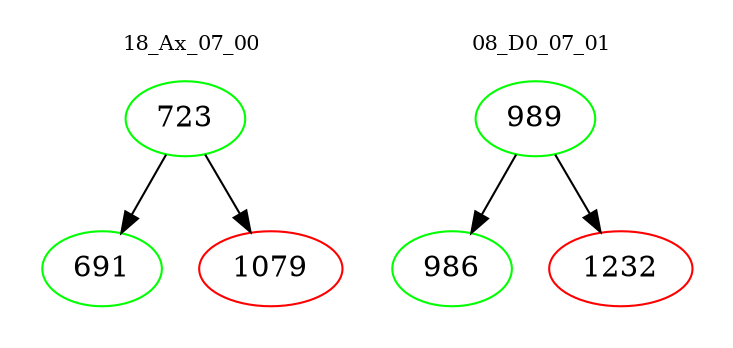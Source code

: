 digraph{
subgraph cluster_0 {
color = white
label = "18_Ax_07_00";
fontsize=10;
T0_723 [label="723", color="green"]
T0_723 -> T0_691 [color="black"]
T0_691 [label="691", color="green"]
T0_723 -> T0_1079 [color="black"]
T0_1079 [label="1079", color="red"]
}
subgraph cluster_1 {
color = white
label = "08_D0_07_01";
fontsize=10;
T1_989 [label="989", color="green"]
T1_989 -> T1_986 [color="black"]
T1_986 [label="986", color="green"]
T1_989 -> T1_1232 [color="black"]
T1_1232 [label="1232", color="red"]
}
}
